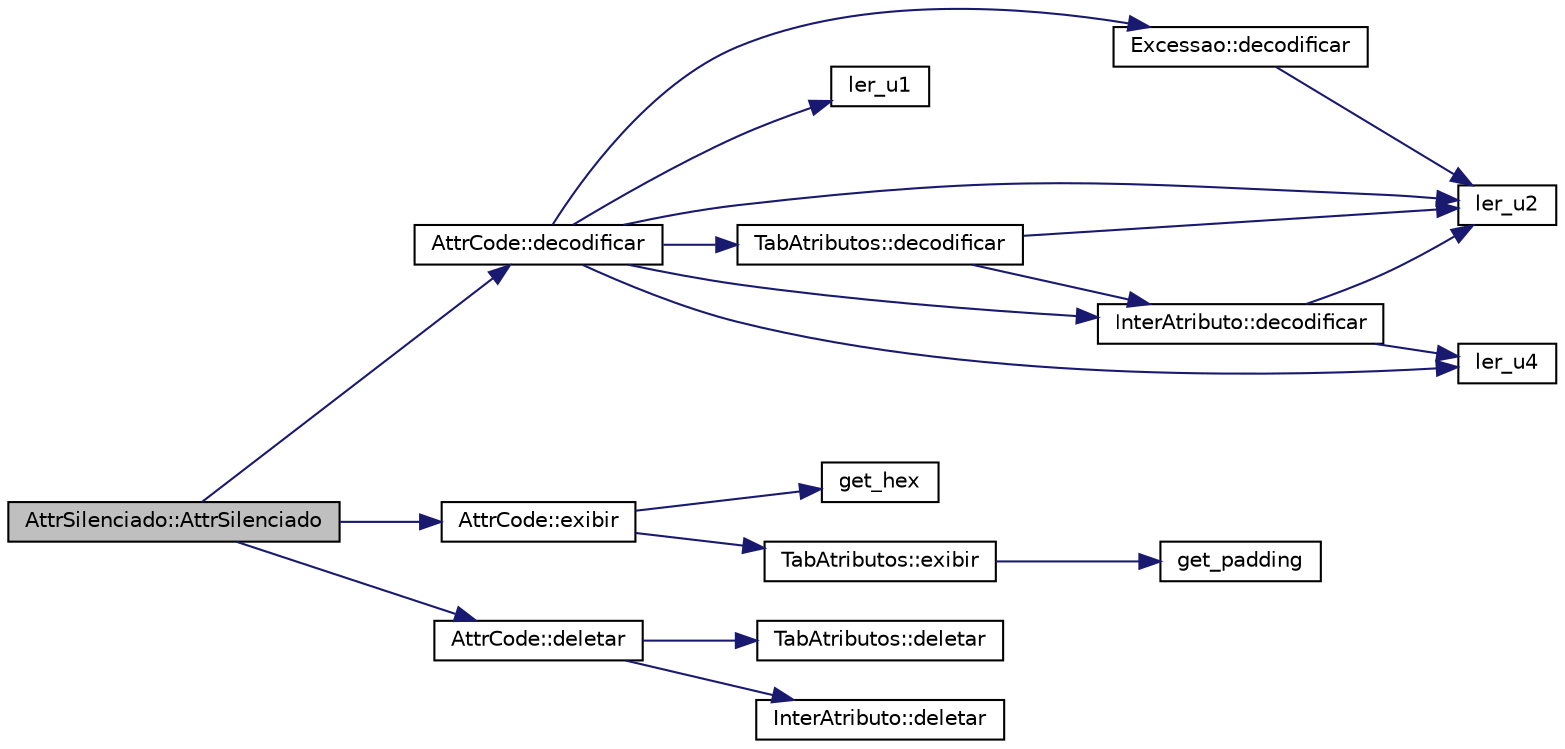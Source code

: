 digraph "AttrSilenciado::AttrSilenciado"
{
  edge [fontname="Helvetica",fontsize="10",labelfontname="Helvetica",labelfontsize="10"];
  node [fontname="Helvetica",fontsize="10",shape=record];
  rankdir="LR";
  Node0 [label="AttrSilenciado::AttrSilenciado",height=0.2,width=0.4,color="black", fillcolor="grey75", style="filled", fontcolor="black"];
  Node0 -> Node1 [color="midnightblue",fontsize="10",style="solid",fontname="Helvetica"];
  Node1 [label="AttrCode::decodificar",height=0.2,width=0.4,color="black", fillcolor="white", style="filled",URL="$class_attr_code.html#a986a3c8407f8cd3a13a0bf2260b1ffca",tooltip="Decodificador do arquivo binário .class para o atributo <>, extraindo todos os seus campos..."];
  Node1 -> Node2 [color="midnightblue",fontsize="10",style="solid",fontname="Helvetica"];
  Node2 [label="InterAtributo::decodificar",height=0.2,width=0.4,color="black", fillcolor="white", style="filled",URL="$class_inter_atributo.html#a91ed2a4ee96bb6a0d248c56e1a02c84d",tooltip="Decodificador do arquivo binário .class para um atributo, extraindo todos os seus campos específicos..."];
  Node2 -> Node3 [color="midnightblue",fontsize="10",style="solid",fontname="Helvetica"];
  Node3 [label="ler_u2",height=0.2,width=0.4,color="black", fillcolor="white", style="filled",URL="$_arquivos_8hpp.html#a03c0b303e6ae10d2faa53a91ca574aa0",tooltip="Leitura de 2 bytes de um arquivo, considerado como binário. "];
  Node2 -> Node4 [color="midnightblue",fontsize="10",style="solid",fontname="Helvetica"];
  Node4 [label="ler_u4",height=0.2,width=0.4,color="black", fillcolor="white", style="filled",URL="$_arquivos_8hpp.html#a4ec5f26aa79c35415ffc7955566d8ac6",tooltip="Leitura de 4 bytes de um arquivo, considerado como binário. "];
  Node1 -> Node3 [color="midnightblue",fontsize="10",style="solid",fontname="Helvetica"];
  Node1 -> Node4 [color="midnightblue",fontsize="10",style="solid",fontname="Helvetica"];
  Node1 -> Node5 [color="midnightblue",fontsize="10",style="solid",fontname="Helvetica"];
  Node5 [label="ler_u1",height=0.2,width=0.4,color="black", fillcolor="white", style="filled",URL="$_arquivos_8hpp.html#acb1c5d428b9c780736056cab1dd45242",tooltip="Leitura de 1 byte de um arquivo, considerado como binário. "];
  Node1 -> Node6 [color="midnightblue",fontsize="10",style="solid",fontname="Helvetica"];
  Node6 [label="Excessao::decodificar",height=0.2,width=0.4,color="black", fillcolor="white", style="filled",URL="$class_excessao.html#af9a9cea3951d8a72c283512c4b2a2b6e",tooltip="Decodificador do arquivo binário .class para uma excessão, extraindo todos os seus campos..."];
  Node6 -> Node3 [color="midnightblue",fontsize="10",style="solid",fontname="Helvetica"];
  Node1 -> Node7 [color="midnightblue",fontsize="10",style="solid",fontname="Helvetica"];
  Node7 [label="TabAtributos::decodificar",height=0.2,width=0.4,color="black", fillcolor="white", style="filled",URL="$class_tab_atributos.html#abe76c6a2c6d30284aba6fb9de2f05437",tooltip="Decodificador do arquivo binário .class para a tabela de atributos. "];
  Node7 -> Node3 [color="midnightblue",fontsize="10",style="solid",fontname="Helvetica"];
  Node7 -> Node2 [color="midnightblue",fontsize="10",style="solid",fontname="Helvetica"];
  Node0 -> Node8 [color="midnightblue",fontsize="10",style="solid",fontname="Helvetica"];
  Node8 [label="AttrCode::exibir",height=0.2,width=0.4,color="black", fillcolor="white", style="filled",URL="$class_attr_code.html#a8c03ddf700ba3c6a22518e1b700615d2",tooltip="Exibição do atributo <> na saída padrão, conhecendo-se a tabela de símbolos do arquivo corrente..."];
  Node8 -> Node9 [color="midnightblue",fontsize="10",style="solid",fontname="Helvetica"];
  Node9 [label="get_hex",height=0.2,width=0.4,color="black", fillcolor="white", style="filled",URL="$_arquivos_8hpp.html#a7a7638c7b0fe45eed3bc5574949c1858",tooltip="Recuperação da representação em hexadecimal de um número de 1 byte. "];
  Node8 -> Node10 [color="midnightblue",fontsize="10",style="solid",fontname="Helvetica"];
  Node10 [label="TabAtributos::exibir",height=0.2,width=0.4,color="black", fillcolor="white", style="filled",URL="$class_tab_atributos.html#a75160c5672309233b36ced5146b794f7",tooltip="Exibição da tabela na saída padrão com controle de tabulação. "];
  Node10 -> Node11 [color="midnightblue",fontsize="10",style="solid",fontname="Helvetica"];
  Node11 [label="get_padding",height=0.2,width=0.4,color="black", fillcolor="white", style="filled",URL="$_arquivos_8hpp.html#acae530d83a13e0d407569e117a35cec8",tooltip="Recuperação do padding a ser utilizado na numeração de tabelas, conforme as potências de 10..."];
  Node0 -> Node12 [color="midnightblue",fontsize="10",style="solid",fontname="Helvetica"];
  Node12 [label="AttrCode::deletar",height=0.2,width=0.4,color="black", fillcolor="white", style="filled",URL="$class_attr_code.html#a1768bfe574fe427204ce1420fe1a03c2",tooltip="Destrutor do atributo <> e suas dependências. "];
  Node12 -> Node13 [color="midnightblue",fontsize="10",style="solid",fontname="Helvetica"];
  Node13 [label="TabAtributos::deletar",height=0.2,width=0.4,color="black", fillcolor="white", style="filled",URL="$class_tab_atributos.html#a66b6fac3c5ec09d53c965fdd7a134207",tooltip="Destrutor da tabela e suas dependências. "];
  Node12 -> Node14 [color="midnightblue",fontsize="10",style="solid",fontname="Helvetica"];
  Node14 [label="InterAtributo::deletar",height=0.2,width=0.4,color="black", fillcolor="white", style="filled",URL="$class_inter_atributo.html#a65e1d2172c46f207e5ef406dd57ef06b",tooltip="Destrutor de um atributo e suas eventuais dependências. "];
}
